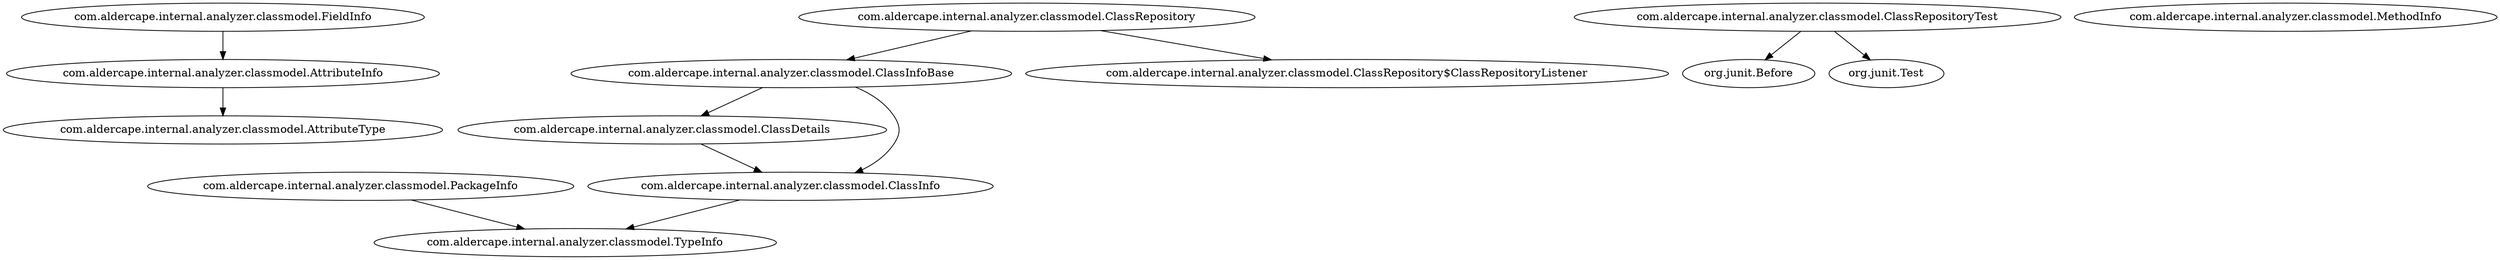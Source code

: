 digraph G {
"com.aldercape.internal.analyzer.classmodel.AttributeInfo" [label="com.aldercape.internal.analyzer.classmodel.AttributeInfo"];
"com.aldercape.internal.analyzer.classmodel.AttributeType" [label="com.aldercape.internal.analyzer.classmodel.AttributeType"];
"com.aldercape.internal.analyzer.classmodel.ClassDetails" [label="com.aldercape.internal.analyzer.classmodel.ClassDetails"];
"com.aldercape.internal.analyzer.classmodel.ClassInfo" [label="com.aldercape.internal.analyzer.classmodel.ClassInfo"];
"com.aldercape.internal.analyzer.classmodel.ClassInfoBase" [label="com.aldercape.internal.analyzer.classmodel.ClassInfoBase"];
"com.aldercape.internal.analyzer.classmodel.ClassRepository" [label="com.aldercape.internal.analyzer.classmodel.ClassRepository"];
"com.aldercape.internal.analyzer.classmodel.ClassRepositoryTest" [label="com.aldercape.internal.analyzer.classmodel.ClassRepositoryTest"];
"com.aldercape.internal.analyzer.classmodel.FieldInfo" [label="com.aldercape.internal.analyzer.classmodel.FieldInfo"];
"com.aldercape.internal.analyzer.classmodel.MethodInfo" [label="com.aldercape.internal.analyzer.classmodel.MethodInfo"];
"com.aldercape.internal.analyzer.classmodel.PackageInfo" [label="com.aldercape.internal.analyzer.classmodel.PackageInfo"];
"com.aldercape.internal.analyzer.classmodel.TypeInfo" [label="com.aldercape.internal.analyzer.classmodel.TypeInfo"];
"com.aldercape.internal.analyzer.classmodel.AttributeInfo" -> "com.aldercape.internal.analyzer.classmodel.AttributeType";
"com.aldercape.internal.analyzer.classmodel.ClassDetails" -> "com.aldercape.internal.analyzer.classmodel.ClassInfo";
"com.aldercape.internal.analyzer.classmodel.ClassInfo" -> "com.aldercape.internal.analyzer.classmodel.TypeInfo";
"com.aldercape.internal.analyzer.classmodel.ClassInfoBase" -> "com.aldercape.internal.analyzer.classmodel.ClassDetails";
"com.aldercape.internal.analyzer.classmodel.ClassInfoBase" -> "com.aldercape.internal.analyzer.classmodel.ClassInfo";
"com.aldercape.internal.analyzer.classmodel.ClassRepository" -> "com.aldercape.internal.analyzer.classmodel.ClassInfoBase";
"com.aldercape.internal.analyzer.classmodel.ClassRepository" -> "com.aldercape.internal.analyzer.classmodel.ClassRepository$ClassRepositoryListener";
"com.aldercape.internal.analyzer.classmodel.ClassRepositoryTest" -> "org.junit.Before";
"com.aldercape.internal.analyzer.classmodel.ClassRepositoryTest" -> "org.junit.Test";
"com.aldercape.internal.analyzer.classmodel.FieldInfo" -> "com.aldercape.internal.analyzer.classmodel.AttributeInfo";
"com.aldercape.internal.analyzer.classmodel.PackageInfo" -> "com.aldercape.internal.analyzer.classmodel.TypeInfo";
}
